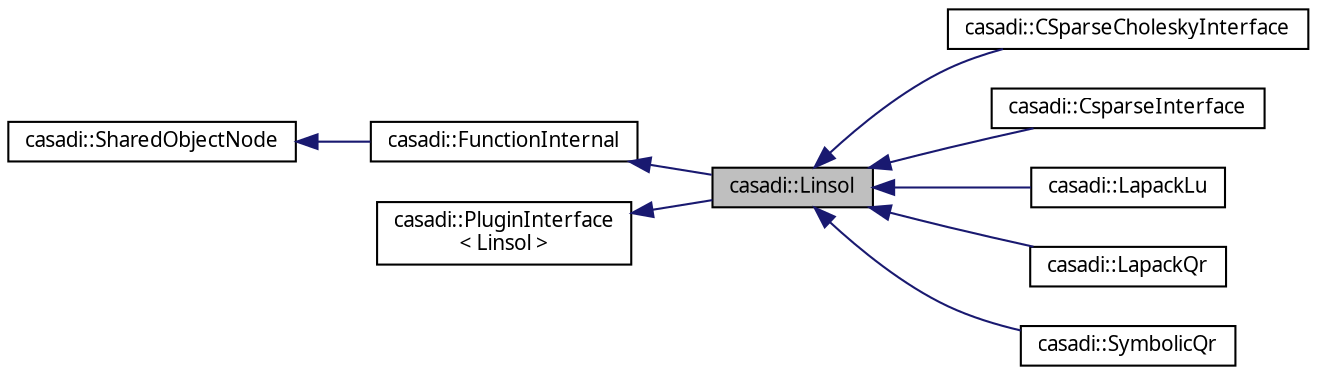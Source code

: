 digraph "casadi::Linsol"
{
  edge [fontname="FreeSans.ttf",fontsize="10",labelfontname="FreeSans.ttf",labelfontsize="10"];
  node [fontname="FreeSans.ttf",fontsize="10",shape=record];
  rankdir="LR";
  Node1 [label="casadi::Linsol",height=0.2,width=0.4,color="black", fillcolor="grey75", style="filled", fontcolor="black"];
  Node2 -> Node1 [dir="back",color="midnightblue",fontsize="10",style="solid",fontname="FreeSans.ttf"];
  Node2 [label="casadi::FunctionInternal",height=0.2,width=0.4,color="black", fillcolor="white", style="filled",URL="$d2/dab/classcasadi_1_1FunctionInternal.html",tooltip="Internal class for Function. "];
  Node3 -> Node2 [dir="back",color="midnightblue",fontsize="10",style="solid",fontname="FreeSans.ttf"];
  Node3 [label="casadi::SharedObjectNode",height=0.2,width=0.4,color="black", fillcolor="white", style="filled",URL="$d9/dd3/classcasadi_1_1SharedObjectNode.html"];
  Node4 -> Node1 [dir="back",color="midnightblue",fontsize="10",style="solid",fontname="FreeSans.ttf"];
  Node4 [label="casadi::PluginInterface\l\< Linsol \>",height=0.2,width=0.4,color="black", fillcolor="white", style="filled",URL="$d4/d37/classcasadi_1_1PluginInterface.html"];
  Node1 -> Node5 [dir="back",color="midnightblue",fontsize="10",style="solid",fontname="FreeSans.ttf"];
  Node5 [label="casadi::CSparseCholeskyInterface",height=0.2,width=0.4,color="black", fillcolor="white", style="filled",URL="$de/dd2/classcasadi_1_1CSparseCholeskyInterface.html",tooltip="&#39;csparsecholesky&#39; plugin for Linsol "];
  Node1 -> Node6 [dir="back",color="midnightblue",fontsize="10",style="solid",fontname="FreeSans.ttf"];
  Node6 [label="casadi::CsparseInterface",height=0.2,width=0.4,color="black", fillcolor="white", style="filled",URL="$db/d12/classcasadi_1_1CsparseInterface.html",tooltip="&#39;csparse&#39; plugin for Linsol "];
  Node1 -> Node7 [dir="back",color="midnightblue",fontsize="10",style="solid",fontname="FreeSans.ttf"];
  Node7 [label="casadi::LapackLu",height=0.2,width=0.4,color="black", fillcolor="white", style="filled",URL="$db/d6e/classcasadi_1_1LapackLu.html",tooltip="&#39;lapacklu&#39; plugin for Linsol "];
  Node1 -> Node8 [dir="back",color="midnightblue",fontsize="10",style="solid",fontname="FreeSans.ttf"];
  Node8 [label="casadi::LapackQr",height=0.2,width=0.4,color="black", fillcolor="white", style="filled",URL="$d6/d45/classcasadi_1_1LapackQr.html",tooltip="&#39;lapackqr&#39; plugin for Linsol "];
  Node1 -> Node9 [dir="back",color="midnightblue",fontsize="10",style="solid",fontname="FreeSans.ttf"];
  Node9 [label="casadi::SymbolicQr",height=0.2,width=0.4,color="black", fillcolor="white", style="filled",URL="$d1/d15/classcasadi_1_1SymbolicQr.html",tooltip="&#39;symbolicqr&#39; plugin for Linsol "];
}
